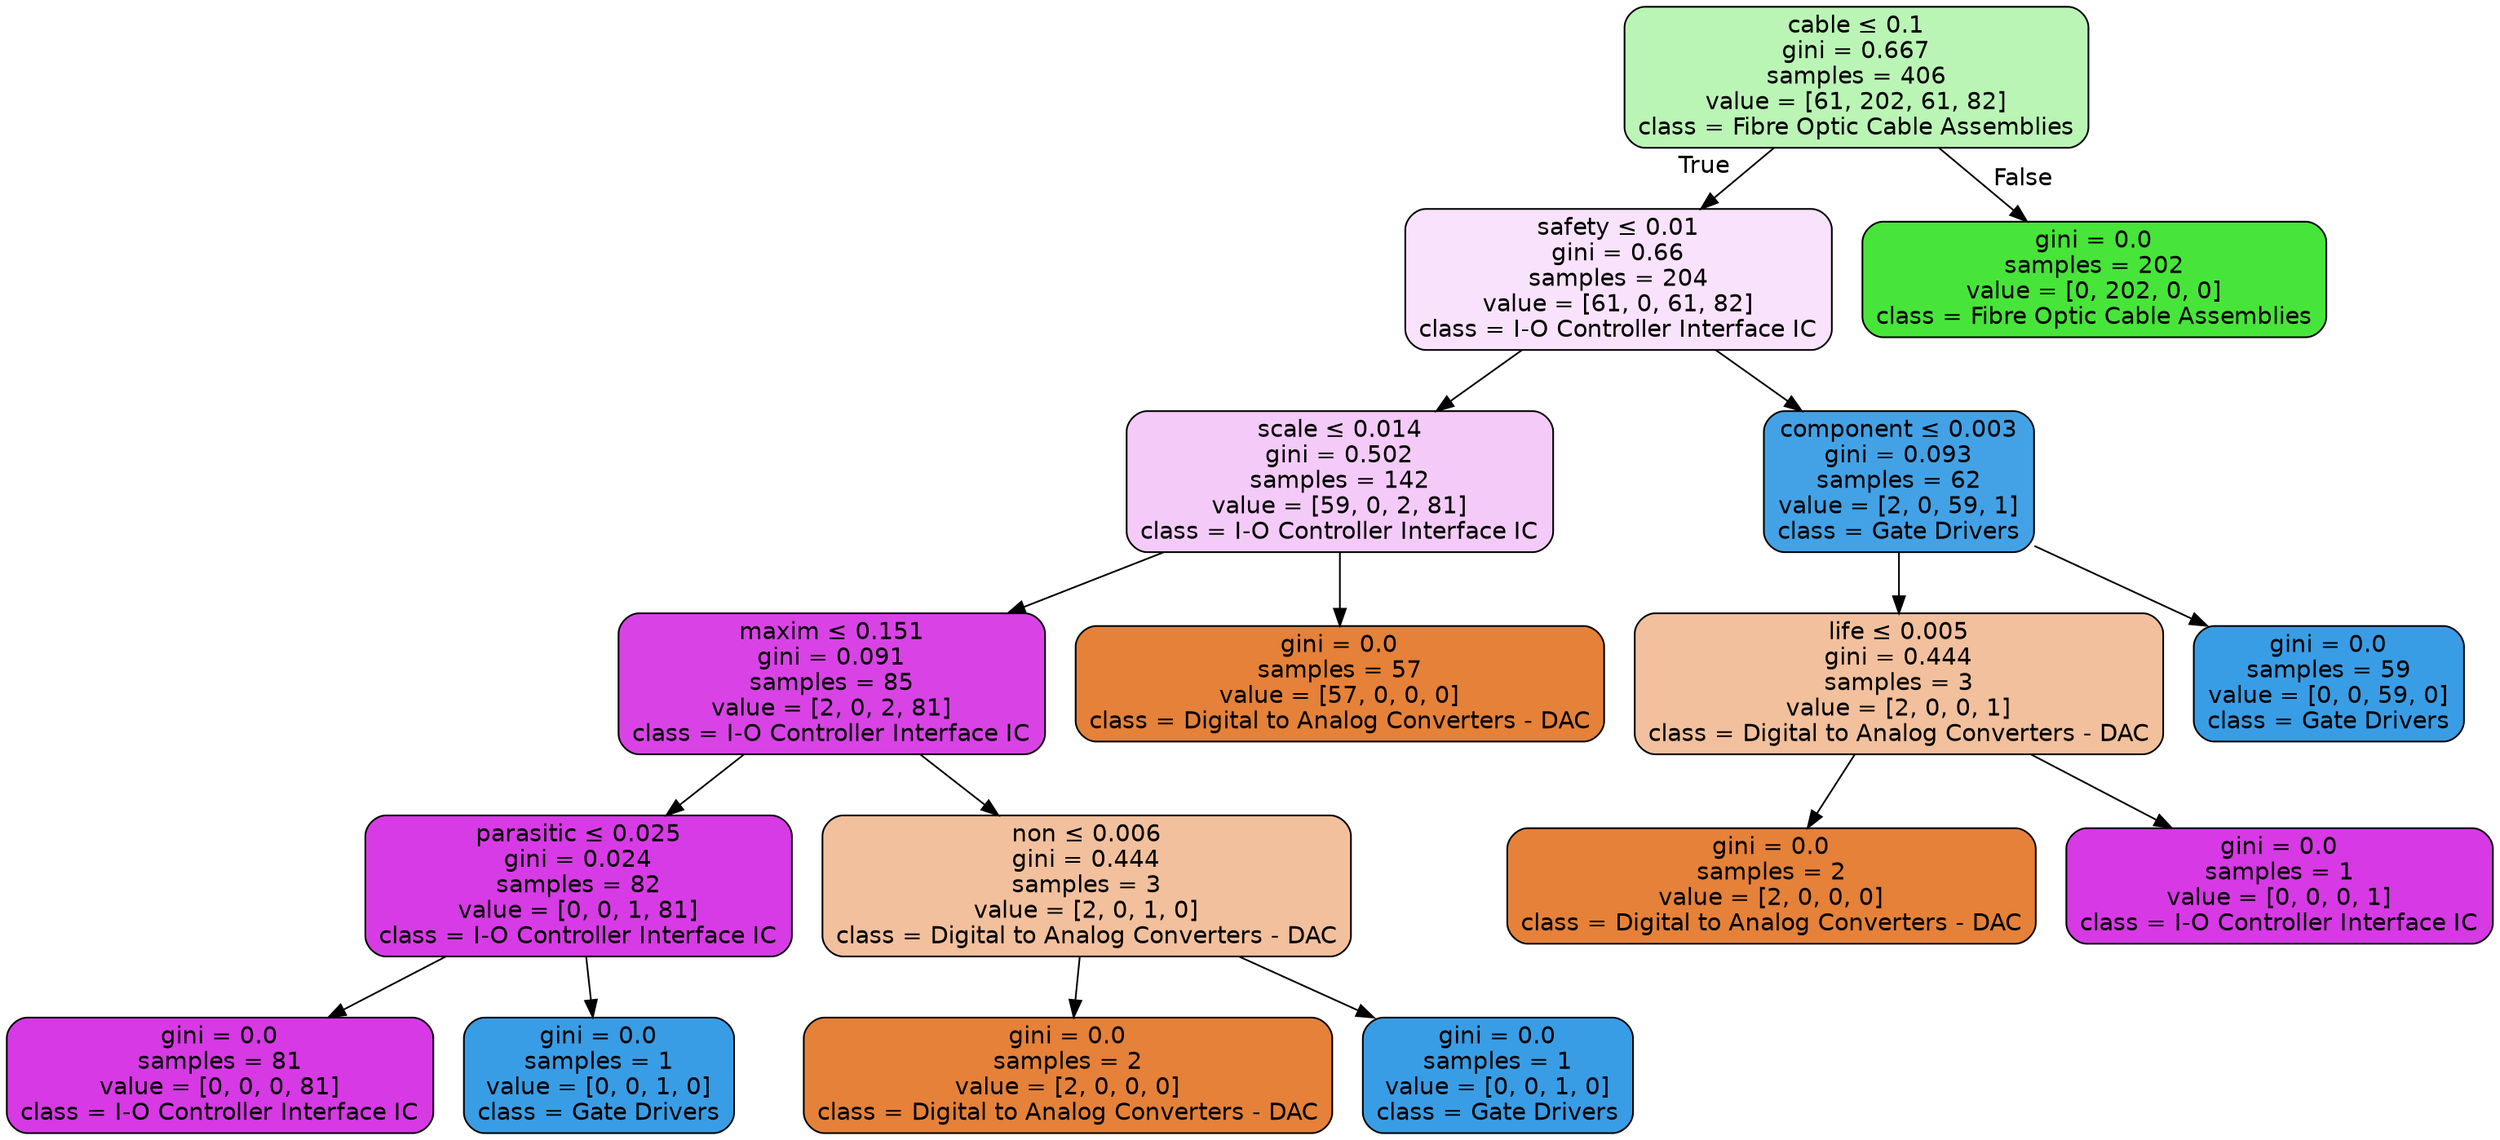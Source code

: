 digraph Tree {
node [shape=box, style="filled, rounded", color="black", fontname=helvetica] ;
edge [fontname=helvetica] ;
0 [label=<cable &le; 0.1<br/>gini = 0.667<br/>samples = 406<br/>value = [61, 202, 61, 82]<br/>class = Fibre Optic Cable Assemblies>, fillcolor="#bbf5b6"] ;
1 [label=<safety &le; 0.01<br/>gini = 0.66<br/>samples = 204<br/>value = [61, 0, 61, 82]<br/>class = I-O Controller Interface IC>, fillcolor="#f9e2fb"] ;
0 -> 1 [labeldistance=2.5, labelangle=45, headlabel="True"] ;
2 [label=<scale &le; 0.014<br/>gini = 0.502<br/>samples = 142<br/>value = [59, 0, 2, 81]<br/>class = I-O Controller Interface IC>, fillcolor="#f4cbf8"] ;
1 -> 2 ;
3 [label=<maxim &le; 0.151<br/>gini = 0.091<br/>samples = 85<br/>value = [2, 0, 2, 81]<br/>class = I-O Controller Interface IC>, fillcolor="#d943e6"] ;
2 -> 3 ;
4 [label=<parasitic &le; 0.025<br/>gini = 0.024<br/>samples = 82<br/>value = [0, 0, 1, 81]<br/>class = I-O Controller Interface IC>, fillcolor="#d73be5"] ;
3 -> 4 ;
5 [label=<gini = 0.0<br/>samples = 81<br/>value = [0, 0, 0, 81]<br/>class = I-O Controller Interface IC>, fillcolor="#d739e5"] ;
4 -> 5 ;
6 [label=<gini = 0.0<br/>samples = 1<br/>value = [0, 0, 1, 0]<br/>class = Gate Drivers>, fillcolor="#399de5"] ;
4 -> 6 ;
7 [label=<non &le; 0.006<br/>gini = 0.444<br/>samples = 3<br/>value = [2, 0, 1, 0]<br/>class = Digital to Analog Converters - DAC>, fillcolor="#f2c09c"] ;
3 -> 7 ;
8 [label=<gini = 0.0<br/>samples = 2<br/>value = [2, 0, 0, 0]<br/>class = Digital to Analog Converters - DAC>, fillcolor="#e58139"] ;
7 -> 8 ;
9 [label=<gini = 0.0<br/>samples = 1<br/>value = [0, 0, 1, 0]<br/>class = Gate Drivers>, fillcolor="#399de5"] ;
7 -> 9 ;
10 [label=<gini = 0.0<br/>samples = 57<br/>value = [57, 0, 0, 0]<br/>class = Digital to Analog Converters - DAC>, fillcolor="#e58139"] ;
2 -> 10 ;
11 [label=<component &le; 0.003<br/>gini = 0.093<br/>samples = 62<br/>value = [2, 0, 59, 1]<br/>class = Gate Drivers>, fillcolor="#43a2e6"] ;
1 -> 11 ;
12 [label=<life &le; 0.005<br/>gini = 0.444<br/>samples = 3<br/>value = [2, 0, 0, 1]<br/>class = Digital to Analog Converters - DAC>, fillcolor="#f2c09c"] ;
11 -> 12 ;
13 [label=<gini = 0.0<br/>samples = 2<br/>value = [2, 0, 0, 0]<br/>class = Digital to Analog Converters - DAC>, fillcolor="#e58139"] ;
12 -> 13 ;
14 [label=<gini = 0.0<br/>samples = 1<br/>value = [0, 0, 0, 1]<br/>class = I-O Controller Interface IC>, fillcolor="#d739e5"] ;
12 -> 14 ;
15 [label=<gini = 0.0<br/>samples = 59<br/>value = [0, 0, 59, 0]<br/>class = Gate Drivers>, fillcolor="#399de5"] ;
11 -> 15 ;
16 [label=<gini = 0.0<br/>samples = 202<br/>value = [0, 202, 0, 0]<br/>class = Fibre Optic Cable Assemblies>, fillcolor="#47e539"] ;
0 -> 16 [labeldistance=2.5, labelangle=-45, headlabel="False"] ;
}